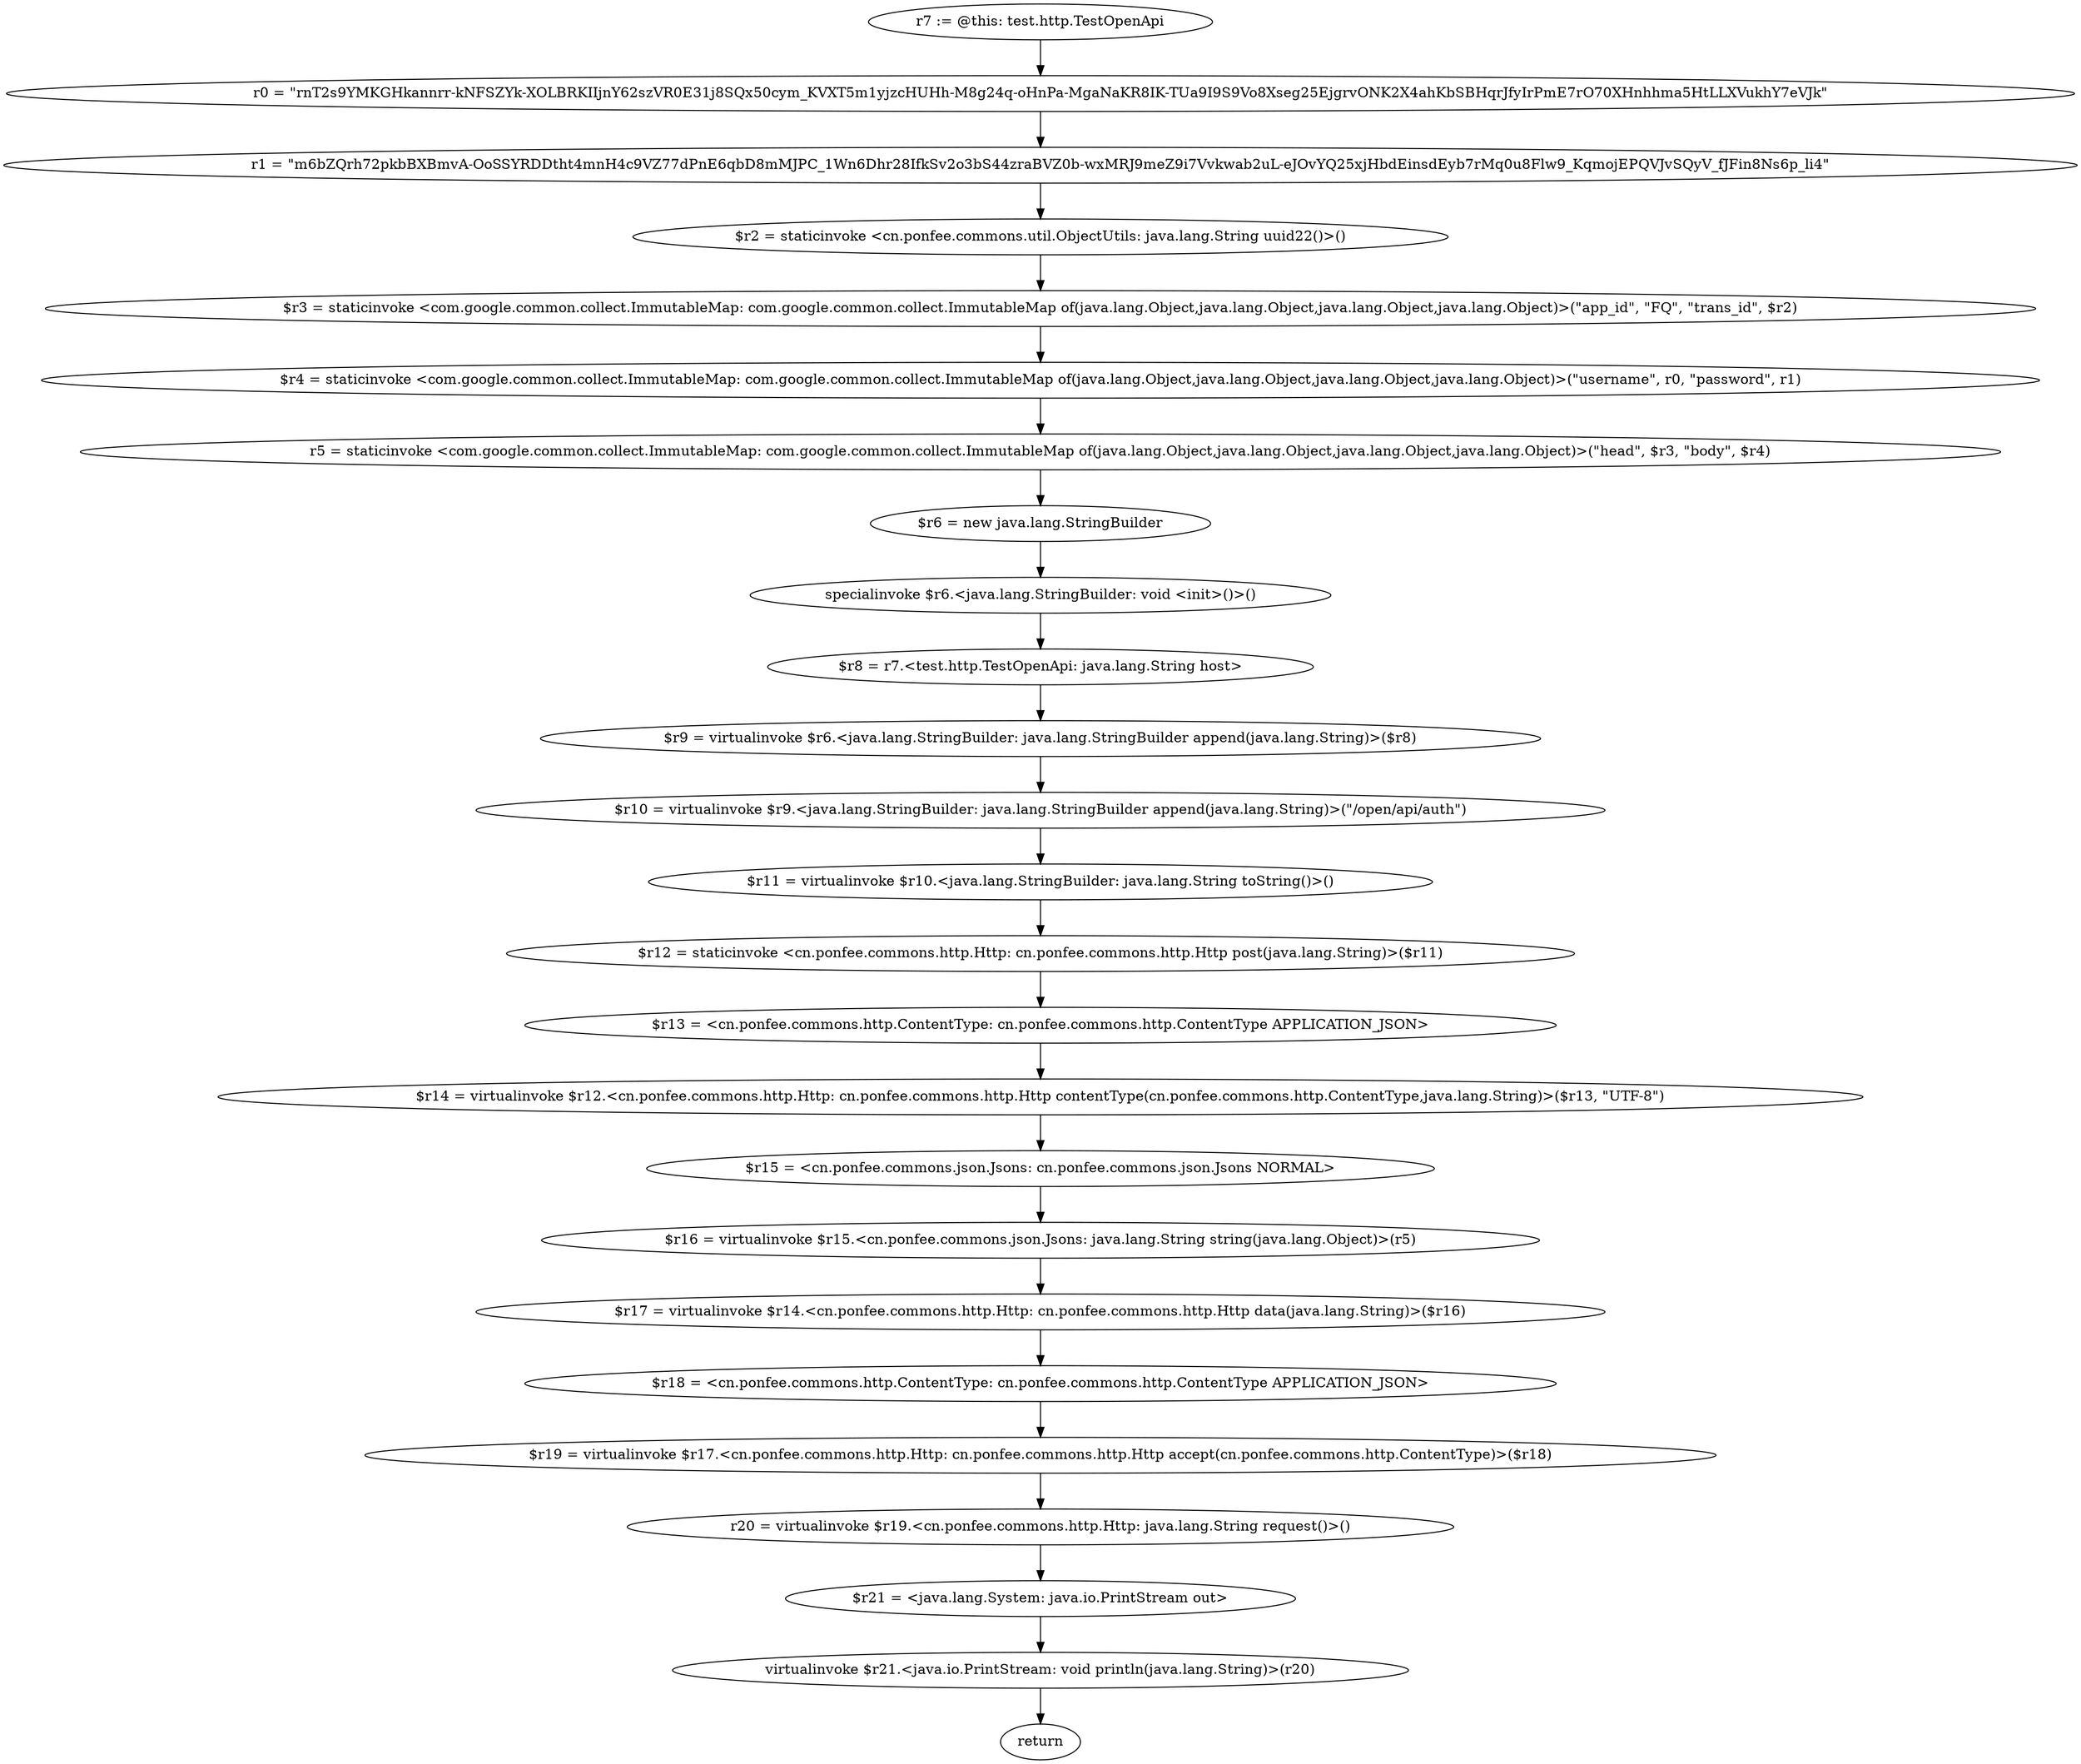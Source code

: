 digraph "unitGraph" {
    "r7 := @this: test.http.TestOpenApi"
    "r0 = \"rnT2s9YMKGHkannrr-kNFSZYk-XOLBRKIIjnY62szVR0E31j8SQx50cym_KVXT5m1yjzcHUHh-M8g24q-oHnPa-MgaNaKR8IK-TUa9I9S9Vo8Xseg25EjgrvONK2X4ahKbSBHqrJfyIrPmE7rO70XHnhhma5HtLLXVukhY7eVJk\""
    "r1 = \"m6bZQrh72pkbBXBmvA-OoSSYRDDtht4mnH4c9VZ77dPnE6qbD8mMJPC_1Wn6Dhr28IfkSv2o3bS44zraBVZ0b-wxMRJ9meZ9i7Vvkwab2uL-eJOvYQ25xjHbdEinsdEyb7rMq0u8Flw9_KqmojEPQVJvSQyV_fJFin8Ns6p_li4\""
    "$r2 = staticinvoke <cn.ponfee.commons.util.ObjectUtils: java.lang.String uuid22()>()"
    "$r3 = staticinvoke <com.google.common.collect.ImmutableMap: com.google.common.collect.ImmutableMap of(java.lang.Object,java.lang.Object,java.lang.Object,java.lang.Object)>(\"app_id\", \"FQ\", \"trans_id\", $r2)"
    "$r4 = staticinvoke <com.google.common.collect.ImmutableMap: com.google.common.collect.ImmutableMap of(java.lang.Object,java.lang.Object,java.lang.Object,java.lang.Object)>(\"username\", r0, \"password\", r1)"
    "r5 = staticinvoke <com.google.common.collect.ImmutableMap: com.google.common.collect.ImmutableMap of(java.lang.Object,java.lang.Object,java.lang.Object,java.lang.Object)>(\"head\", $r3, \"body\", $r4)"
    "$r6 = new java.lang.StringBuilder"
    "specialinvoke $r6.<java.lang.StringBuilder: void <init>()>()"
    "$r8 = r7.<test.http.TestOpenApi: java.lang.String host>"
    "$r9 = virtualinvoke $r6.<java.lang.StringBuilder: java.lang.StringBuilder append(java.lang.String)>($r8)"
    "$r10 = virtualinvoke $r9.<java.lang.StringBuilder: java.lang.StringBuilder append(java.lang.String)>(\"/open/api/auth\")"
    "$r11 = virtualinvoke $r10.<java.lang.StringBuilder: java.lang.String toString()>()"
    "$r12 = staticinvoke <cn.ponfee.commons.http.Http: cn.ponfee.commons.http.Http post(java.lang.String)>($r11)"
    "$r13 = <cn.ponfee.commons.http.ContentType: cn.ponfee.commons.http.ContentType APPLICATION_JSON>"
    "$r14 = virtualinvoke $r12.<cn.ponfee.commons.http.Http: cn.ponfee.commons.http.Http contentType(cn.ponfee.commons.http.ContentType,java.lang.String)>($r13, \"UTF-8\")"
    "$r15 = <cn.ponfee.commons.json.Jsons: cn.ponfee.commons.json.Jsons NORMAL>"
    "$r16 = virtualinvoke $r15.<cn.ponfee.commons.json.Jsons: java.lang.String string(java.lang.Object)>(r5)"
    "$r17 = virtualinvoke $r14.<cn.ponfee.commons.http.Http: cn.ponfee.commons.http.Http data(java.lang.String)>($r16)"
    "$r18 = <cn.ponfee.commons.http.ContentType: cn.ponfee.commons.http.ContentType APPLICATION_JSON>"
    "$r19 = virtualinvoke $r17.<cn.ponfee.commons.http.Http: cn.ponfee.commons.http.Http accept(cn.ponfee.commons.http.ContentType)>($r18)"
    "r20 = virtualinvoke $r19.<cn.ponfee.commons.http.Http: java.lang.String request()>()"
    "$r21 = <java.lang.System: java.io.PrintStream out>"
    "virtualinvoke $r21.<java.io.PrintStream: void println(java.lang.String)>(r20)"
    "return"
    "r7 := @this: test.http.TestOpenApi"->"r0 = \"rnT2s9YMKGHkannrr-kNFSZYk-XOLBRKIIjnY62szVR0E31j8SQx50cym_KVXT5m1yjzcHUHh-M8g24q-oHnPa-MgaNaKR8IK-TUa9I9S9Vo8Xseg25EjgrvONK2X4ahKbSBHqrJfyIrPmE7rO70XHnhhma5HtLLXVukhY7eVJk\"";
    "r0 = \"rnT2s9YMKGHkannrr-kNFSZYk-XOLBRKIIjnY62szVR0E31j8SQx50cym_KVXT5m1yjzcHUHh-M8g24q-oHnPa-MgaNaKR8IK-TUa9I9S9Vo8Xseg25EjgrvONK2X4ahKbSBHqrJfyIrPmE7rO70XHnhhma5HtLLXVukhY7eVJk\""->"r1 = \"m6bZQrh72pkbBXBmvA-OoSSYRDDtht4mnH4c9VZ77dPnE6qbD8mMJPC_1Wn6Dhr28IfkSv2o3bS44zraBVZ0b-wxMRJ9meZ9i7Vvkwab2uL-eJOvYQ25xjHbdEinsdEyb7rMq0u8Flw9_KqmojEPQVJvSQyV_fJFin8Ns6p_li4\"";
    "r1 = \"m6bZQrh72pkbBXBmvA-OoSSYRDDtht4mnH4c9VZ77dPnE6qbD8mMJPC_1Wn6Dhr28IfkSv2o3bS44zraBVZ0b-wxMRJ9meZ9i7Vvkwab2uL-eJOvYQ25xjHbdEinsdEyb7rMq0u8Flw9_KqmojEPQVJvSQyV_fJFin8Ns6p_li4\""->"$r2 = staticinvoke <cn.ponfee.commons.util.ObjectUtils: java.lang.String uuid22()>()";
    "$r2 = staticinvoke <cn.ponfee.commons.util.ObjectUtils: java.lang.String uuid22()>()"->"$r3 = staticinvoke <com.google.common.collect.ImmutableMap: com.google.common.collect.ImmutableMap of(java.lang.Object,java.lang.Object,java.lang.Object,java.lang.Object)>(\"app_id\", \"FQ\", \"trans_id\", $r2)";
    "$r3 = staticinvoke <com.google.common.collect.ImmutableMap: com.google.common.collect.ImmutableMap of(java.lang.Object,java.lang.Object,java.lang.Object,java.lang.Object)>(\"app_id\", \"FQ\", \"trans_id\", $r2)"->"$r4 = staticinvoke <com.google.common.collect.ImmutableMap: com.google.common.collect.ImmutableMap of(java.lang.Object,java.lang.Object,java.lang.Object,java.lang.Object)>(\"username\", r0, \"password\", r1)";
    "$r4 = staticinvoke <com.google.common.collect.ImmutableMap: com.google.common.collect.ImmutableMap of(java.lang.Object,java.lang.Object,java.lang.Object,java.lang.Object)>(\"username\", r0, \"password\", r1)"->"r5 = staticinvoke <com.google.common.collect.ImmutableMap: com.google.common.collect.ImmutableMap of(java.lang.Object,java.lang.Object,java.lang.Object,java.lang.Object)>(\"head\", $r3, \"body\", $r4)";
    "r5 = staticinvoke <com.google.common.collect.ImmutableMap: com.google.common.collect.ImmutableMap of(java.lang.Object,java.lang.Object,java.lang.Object,java.lang.Object)>(\"head\", $r3, \"body\", $r4)"->"$r6 = new java.lang.StringBuilder";
    "$r6 = new java.lang.StringBuilder"->"specialinvoke $r6.<java.lang.StringBuilder: void <init>()>()";
    "specialinvoke $r6.<java.lang.StringBuilder: void <init>()>()"->"$r8 = r7.<test.http.TestOpenApi: java.lang.String host>";
    "$r8 = r7.<test.http.TestOpenApi: java.lang.String host>"->"$r9 = virtualinvoke $r6.<java.lang.StringBuilder: java.lang.StringBuilder append(java.lang.String)>($r8)";
    "$r9 = virtualinvoke $r6.<java.lang.StringBuilder: java.lang.StringBuilder append(java.lang.String)>($r8)"->"$r10 = virtualinvoke $r9.<java.lang.StringBuilder: java.lang.StringBuilder append(java.lang.String)>(\"/open/api/auth\")";
    "$r10 = virtualinvoke $r9.<java.lang.StringBuilder: java.lang.StringBuilder append(java.lang.String)>(\"/open/api/auth\")"->"$r11 = virtualinvoke $r10.<java.lang.StringBuilder: java.lang.String toString()>()";
    "$r11 = virtualinvoke $r10.<java.lang.StringBuilder: java.lang.String toString()>()"->"$r12 = staticinvoke <cn.ponfee.commons.http.Http: cn.ponfee.commons.http.Http post(java.lang.String)>($r11)";
    "$r12 = staticinvoke <cn.ponfee.commons.http.Http: cn.ponfee.commons.http.Http post(java.lang.String)>($r11)"->"$r13 = <cn.ponfee.commons.http.ContentType: cn.ponfee.commons.http.ContentType APPLICATION_JSON>";
    "$r13 = <cn.ponfee.commons.http.ContentType: cn.ponfee.commons.http.ContentType APPLICATION_JSON>"->"$r14 = virtualinvoke $r12.<cn.ponfee.commons.http.Http: cn.ponfee.commons.http.Http contentType(cn.ponfee.commons.http.ContentType,java.lang.String)>($r13, \"UTF-8\")";
    "$r14 = virtualinvoke $r12.<cn.ponfee.commons.http.Http: cn.ponfee.commons.http.Http contentType(cn.ponfee.commons.http.ContentType,java.lang.String)>($r13, \"UTF-8\")"->"$r15 = <cn.ponfee.commons.json.Jsons: cn.ponfee.commons.json.Jsons NORMAL>";
    "$r15 = <cn.ponfee.commons.json.Jsons: cn.ponfee.commons.json.Jsons NORMAL>"->"$r16 = virtualinvoke $r15.<cn.ponfee.commons.json.Jsons: java.lang.String string(java.lang.Object)>(r5)";
    "$r16 = virtualinvoke $r15.<cn.ponfee.commons.json.Jsons: java.lang.String string(java.lang.Object)>(r5)"->"$r17 = virtualinvoke $r14.<cn.ponfee.commons.http.Http: cn.ponfee.commons.http.Http data(java.lang.String)>($r16)";
    "$r17 = virtualinvoke $r14.<cn.ponfee.commons.http.Http: cn.ponfee.commons.http.Http data(java.lang.String)>($r16)"->"$r18 = <cn.ponfee.commons.http.ContentType: cn.ponfee.commons.http.ContentType APPLICATION_JSON>";
    "$r18 = <cn.ponfee.commons.http.ContentType: cn.ponfee.commons.http.ContentType APPLICATION_JSON>"->"$r19 = virtualinvoke $r17.<cn.ponfee.commons.http.Http: cn.ponfee.commons.http.Http accept(cn.ponfee.commons.http.ContentType)>($r18)";
    "$r19 = virtualinvoke $r17.<cn.ponfee.commons.http.Http: cn.ponfee.commons.http.Http accept(cn.ponfee.commons.http.ContentType)>($r18)"->"r20 = virtualinvoke $r19.<cn.ponfee.commons.http.Http: java.lang.String request()>()";
    "r20 = virtualinvoke $r19.<cn.ponfee.commons.http.Http: java.lang.String request()>()"->"$r21 = <java.lang.System: java.io.PrintStream out>";
    "$r21 = <java.lang.System: java.io.PrintStream out>"->"virtualinvoke $r21.<java.io.PrintStream: void println(java.lang.String)>(r20)";
    "virtualinvoke $r21.<java.io.PrintStream: void println(java.lang.String)>(r20)"->"return";
}
